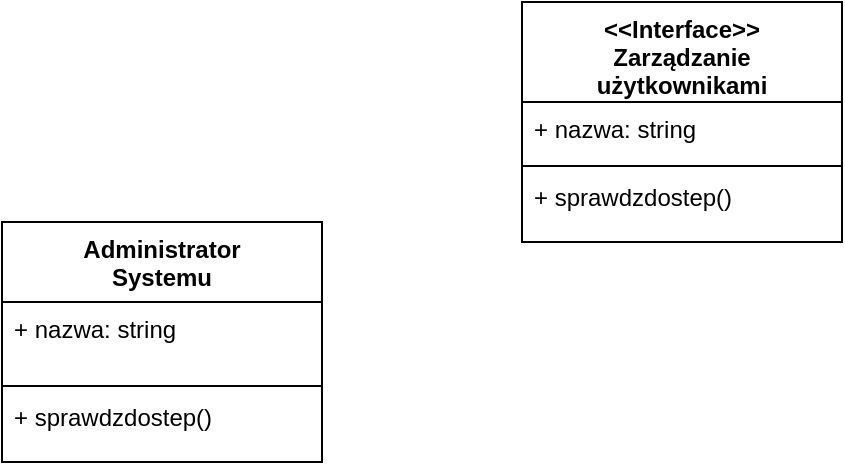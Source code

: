 <mxfile version="13.8.5" type="github">
  <diagram id="VM9gNFSTtRiQbZlDsglk" name="Page-1">
    <mxGraphModel dx="868" dy="486" grid="1" gridSize="10" guides="1" tooltips="1" connect="1" arrows="1" fold="1" page="1" pageScale="1" pageWidth="827" pageHeight="1169" math="0" shadow="0">
      <root>
        <mxCell id="0" />
        <mxCell id="1" parent="0" />
        <mxCell id="BHRHvB2tTrrgc57krQOK-1" value="&lt;&lt;Interface&gt;&gt;&#xa;Zarządzanie&#xa;użytkownikami" style="swimlane;fontStyle=1;align=center;verticalAlign=top;childLayout=stackLayout;horizontal=1;startSize=50;horizontalStack=0;resizeParent=1;resizeParentMax=0;resizeLast=0;collapsible=1;marginBottom=0;" vertex="1" parent="1">
          <mxGeometry x="350" y="50" width="160" height="120" as="geometry" />
        </mxCell>
        <mxCell id="BHRHvB2tTrrgc57krQOK-2" value="+ nazwa: string" style="text;strokeColor=none;fillColor=none;align=left;verticalAlign=top;spacingLeft=4;spacingRight=4;overflow=hidden;rotatable=0;points=[[0,0.5],[1,0.5]];portConstraint=eastwest;" vertex="1" parent="BHRHvB2tTrrgc57krQOK-1">
          <mxGeometry y="50" width="160" height="30" as="geometry" />
        </mxCell>
        <mxCell id="BHRHvB2tTrrgc57krQOK-3" value="" style="line;strokeWidth=1;fillColor=none;align=left;verticalAlign=middle;spacingTop=-1;spacingLeft=3;spacingRight=3;rotatable=0;labelPosition=right;points=[];portConstraint=eastwest;" vertex="1" parent="BHRHvB2tTrrgc57krQOK-1">
          <mxGeometry y="80" width="160" height="4" as="geometry" />
        </mxCell>
        <mxCell id="BHRHvB2tTrrgc57krQOK-4" value="+ sprawdzdostep()" style="text;strokeColor=none;fillColor=none;align=left;verticalAlign=top;spacingLeft=4;spacingRight=4;overflow=hidden;rotatable=0;points=[[0,0.5],[1,0.5]];portConstraint=eastwest;" vertex="1" parent="BHRHvB2tTrrgc57krQOK-1">
          <mxGeometry y="84" width="160" height="36" as="geometry" />
        </mxCell>
        <mxCell id="BHRHvB2tTrrgc57krQOK-6" value="Administrator&#xa;Systemu" style="swimlane;fontStyle=1;align=center;verticalAlign=top;childLayout=stackLayout;horizontal=1;startSize=40;horizontalStack=0;resizeParent=1;resizeParentMax=0;resizeLast=0;collapsible=1;marginBottom=0;" vertex="1" parent="1">
          <mxGeometry x="90" y="160" width="160" height="120" as="geometry" />
        </mxCell>
        <mxCell id="BHRHvB2tTrrgc57krQOK-7" value="+ nazwa: string" style="text;strokeColor=none;fillColor=none;align=left;verticalAlign=top;spacingLeft=4;spacingRight=4;overflow=hidden;rotatable=0;points=[[0,0.5],[1,0.5]];portConstraint=eastwest;" vertex="1" parent="BHRHvB2tTrrgc57krQOK-6">
          <mxGeometry y="40" width="160" height="40" as="geometry" />
        </mxCell>
        <mxCell id="BHRHvB2tTrrgc57krQOK-8" value="" style="line;strokeWidth=1;fillColor=none;align=left;verticalAlign=middle;spacingTop=-1;spacingLeft=3;spacingRight=3;rotatable=0;labelPosition=right;points=[];portConstraint=eastwest;" vertex="1" parent="BHRHvB2tTrrgc57krQOK-6">
          <mxGeometry y="80" width="160" height="4" as="geometry" />
        </mxCell>
        <mxCell id="BHRHvB2tTrrgc57krQOK-9" value="+ sprawdzdostep()" style="text;strokeColor=none;fillColor=none;align=left;verticalAlign=top;spacingLeft=4;spacingRight=4;overflow=hidden;rotatable=0;points=[[0,0.5],[1,0.5]];portConstraint=eastwest;" vertex="1" parent="BHRHvB2tTrrgc57krQOK-6">
          <mxGeometry y="84" width="160" height="36" as="geometry" />
        </mxCell>
      </root>
    </mxGraphModel>
  </diagram>
</mxfile>
